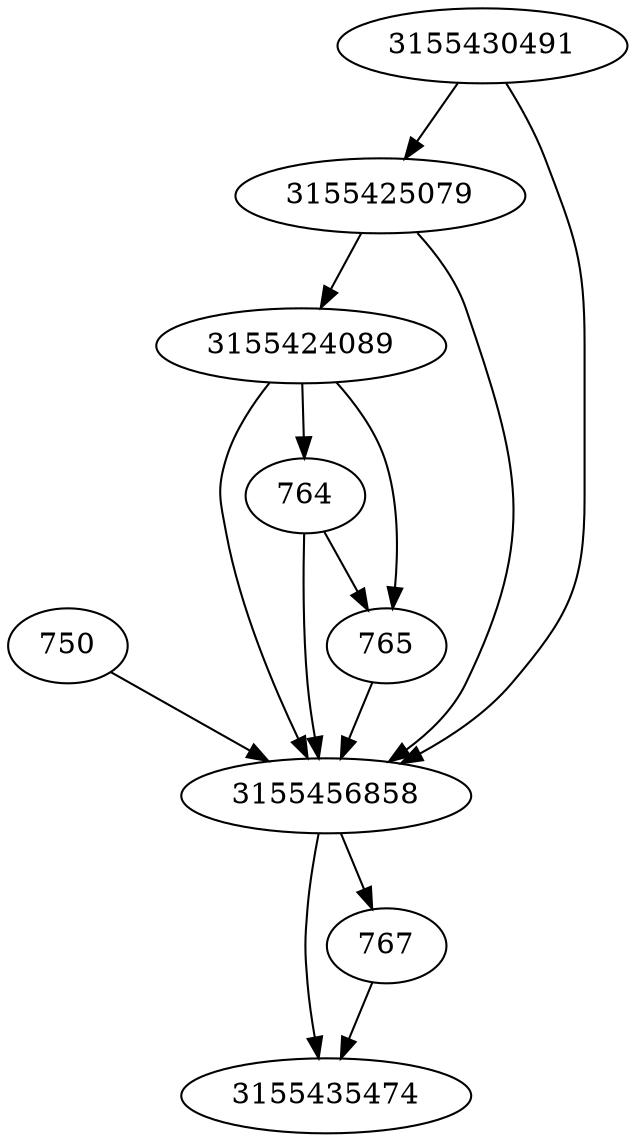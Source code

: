 strict digraph  {
750;
3155435474;
3155425079;
3155424089;
3155456858;
3155430491;
764;
765;
767;
750 -> 3155456858;
3155425079 -> 3155456858;
3155425079 -> 3155424089;
3155424089 -> 764;
3155424089 -> 3155456858;
3155424089 -> 765;
3155456858 -> 3155435474;
3155456858 -> 767;
3155430491 -> 3155425079;
3155430491 -> 3155456858;
764 -> 3155456858;
764 -> 765;
765 -> 3155456858;
767 -> 3155435474;
}
